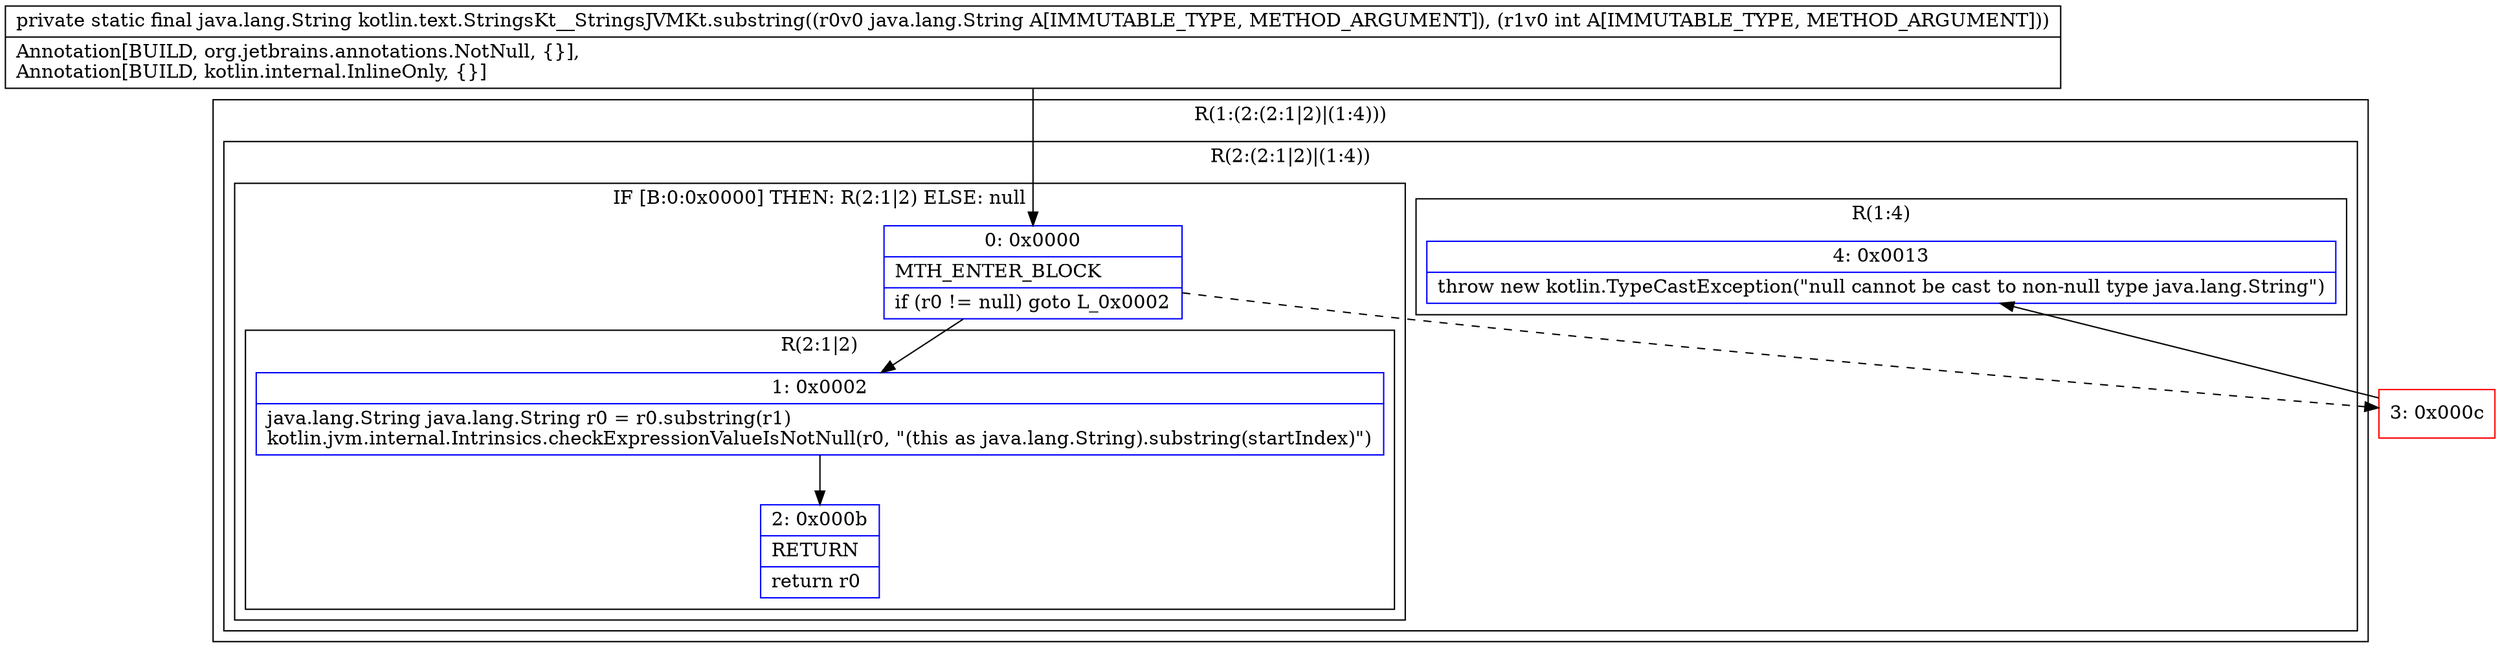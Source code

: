 digraph "CFG forkotlin.text.StringsKt__StringsJVMKt.substring(Ljava\/lang\/String;I)Ljava\/lang\/String;" {
subgraph cluster_Region_922531917 {
label = "R(1:(2:(2:1|2)|(1:4)))";
node [shape=record,color=blue];
subgraph cluster_Region_1289958194 {
label = "R(2:(2:1|2)|(1:4))";
node [shape=record,color=blue];
subgraph cluster_IfRegion_1827964506 {
label = "IF [B:0:0x0000] THEN: R(2:1|2) ELSE: null";
node [shape=record,color=blue];
Node_0 [shape=record,label="{0\:\ 0x0000|MTH_ENTER_BLOCK\l|if (r0 != null) goto L_0x0002\l}"];
subgraph cluster_Region_21534437 {
label = "R(2:1|2)";
node [shape=record,color=blue];
Node_1 [shape=record,label="{1\:\ 0x0002|java.lang.String java.lang.String r0 = r0.substring(r1)\lkotlin.jvm.internal.Intrinsics.checkExpressionValueIsNotNull(r0, \"(this as java.lang.String).substring(startIndex)\")\l}"];
Node_2 [shape=record,label="{2\:\ 0x000b|RETURN\l|return r0\l}"];
}
}
subgraph cluster_Region_80051885 {
label = "R(1:4)";
node [shape=record,color=blue];
Node_4 [shape=record,label="{4\:\ 0x0013|throw new kotlin.TypeCastException(\"null cannot be cast to non\-null type java.lang.String\")\l}"];
}
}
}
Node_3 [shape=record,color=red,label="{3\:\ 0x000c}"];
MethodNode[shape=record,label="{private static final java.lang.String kotlin.text.StringsKt__StringsJVMKt.substring((r0v0 java.lang.String A[IMMUTABLE_TYPE, METHOD_ARGUMENT]), (r1v0 int A[IMMUTABLE_TYPE, METHOD_ARGUMENT]))  | Annotation[BUILD, org.jetbrains.annotations.NotNull, \{\}], \lAnnotation[BUILD, kotlin.internal.InlineOnly, \{\}]\l}"];
MethodNode -> Node_0;
Node_0 -> Node_1;
Node_0 -> Node_3[style=dashed];
Node_1 -> Node_2;
Node_3 -> Node_4;
}

